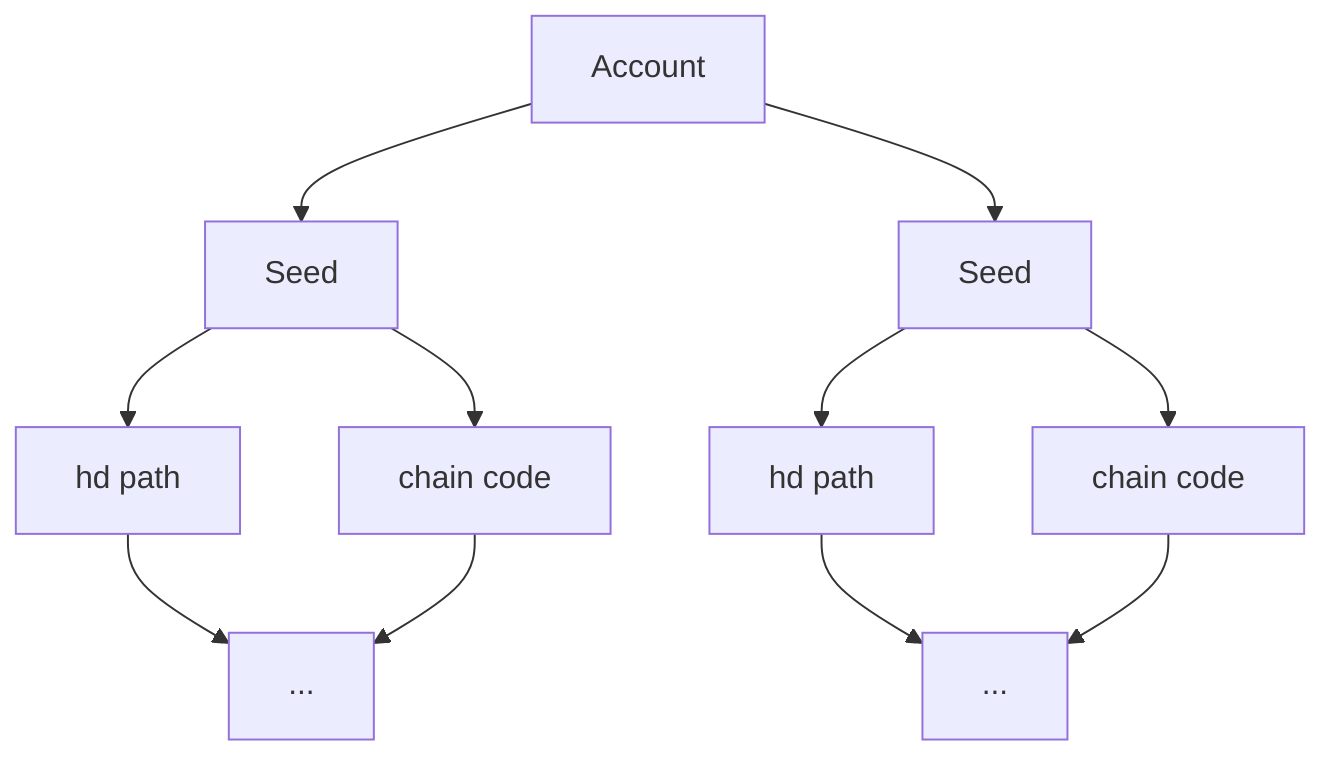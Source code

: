 flowchart TD
    Account --> SEED1[Seed]
    SEED1 --> HD1[hd path]
    SEED1 --> CHAIN1[chain code]
    HD1 --> ETC1[...]
    CHAIN1 --> ETC1
    Account --> SEED2[Seed]
    SEED2 --> HD2[hd path]
    SEED2 --> CHAIN2[chain code]
    HD2--> ETC2[...]
    CHAIN2 --> ETC2